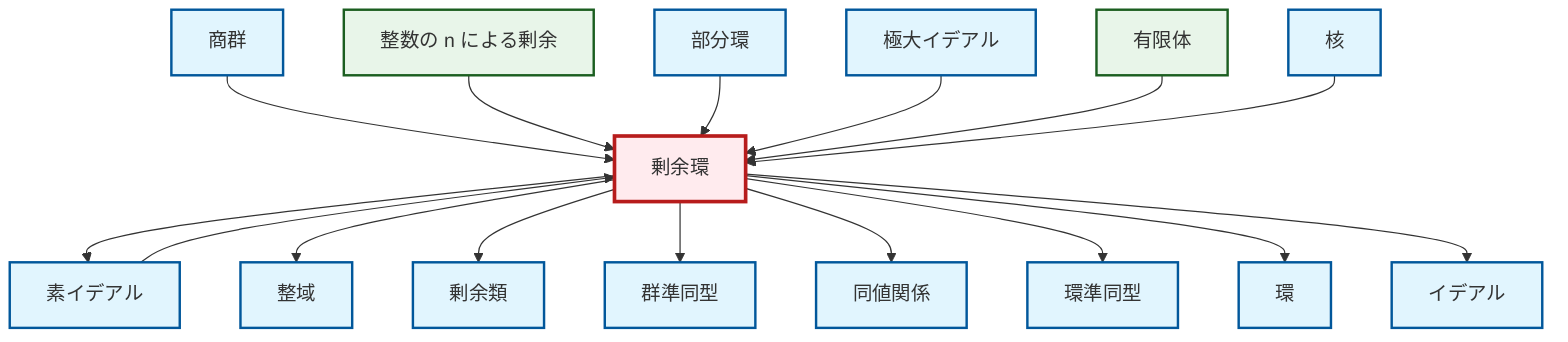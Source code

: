 graph TD
    classDef definition fill:#e1f5fe,stroke:#01579b,stroke-width:2px
    classDef theorem fill:#f3e5f5,stroke:#4a148c,stroke-width:2px
    classDef axiom fill:#fff3e0,stroke:#e65100,stroke-width:2px
    classDef example fill:#e8f5e9,stroke:#1b5e20,stroke-width:2px
    classDef current fill:#ffebee,stroke:#b71c1c,stroke-width:3px
    def-integral-domain["整域"]:::definition
    def-ideal["イデアル"]:::definition
    def-ring-homomorphism["環準同型"]:::definition
    def-homomorphism["群準同型"]:::definition
    def-quotient-ring["剰余環"]:::definition
    def-coset["剰余類"]:::definition
    ex-finite-field["有限体"]:::example
    def-equivalence-relation["同値関係"]:::definition
    def-kernel["核"]:::definition
    ex-quotient-integers-mod-n["整数の n による剰余"]:::example
    def-subring["部分環"]:::definition
    def-ring["環"]:::definition
    def-prime-ideal["素イデアル"]:::definition
    def-maximal-ideal["極大イデアル"]:::definition
    def-quotient-group["商群"]:::definition
    def-quotient-group --> def-quotient-ring
    ex-quotient-integers-mod-n --> def-quotient-ring
    def-prime-ideal --> def-quotient-ring
    def-quotient-ring --> def-prime-ideal
    def-subring --> def-quotient-ring
    def-quotient-ring --> def-integral-domain
    def-maximal-ideal --> def-quotient-ring
    def-quotient-ring --> def-coset
    def-quotient-ring --> def-homomorphism
    def-quotient-ring --> def-equivalence-relation
    def-quotient-ring --> def-ring-homomorphism
    ex-finite-field --> def-quotient-ring
    def-quotient-ring --> def-ring
    def-quotient-ring --> def-ideal
    def-kernel --> def-quotient-ring
    class def-quotient-ring current